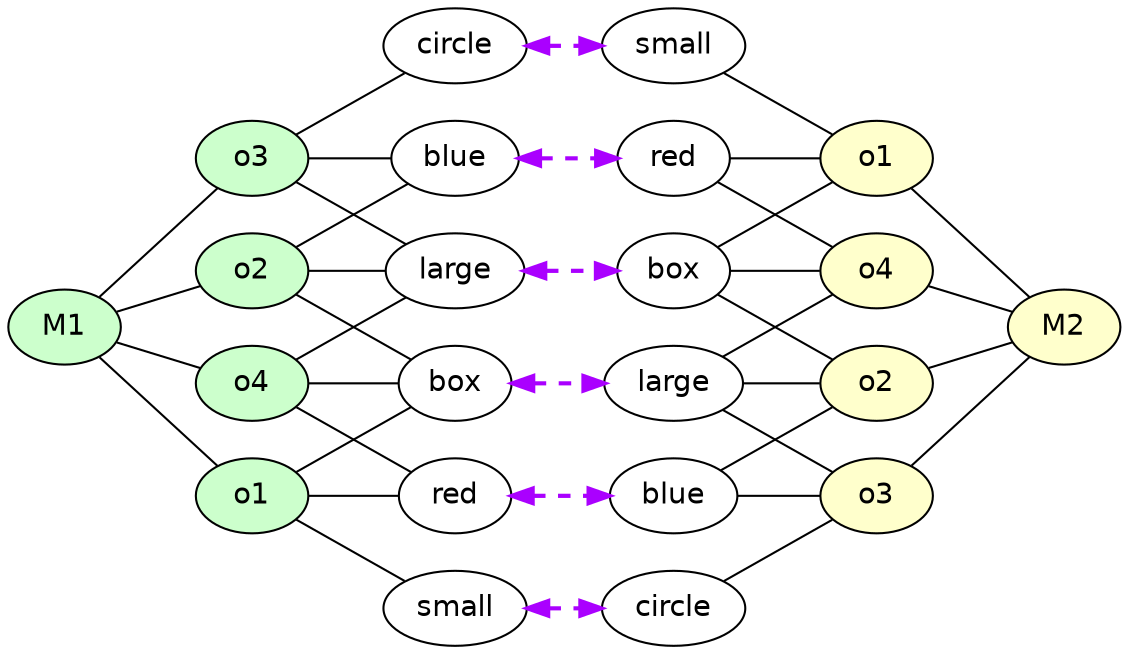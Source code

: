 strict digraph G {
	graph [bb="0,0,523.39,306",
		rankdir=LR
	];
	node [label="\N"];
	M1	 [fillcolor="#CCFFCC",
		fontname=Helvetica,
		height=0.5,
		pos="27,153",
		shape=oval,
		style=filled,
		width=0.75];
	o1_1	 [fillcolor="#CCFFCC",
		fontname=Helvetica,
		height=0.5,
		label=o1,
		pos="117,72",
		shape=oval,
		style=filled,
		width=0.75];
	M1 -> o1_1	 [constraint=true,
		dir=none,
		penwidth=1,
		pos="43.09,138.52 59.371,123.87 84.406,101.33 100.75,86.629"];
	o2_1	 [fillcolor="#CCFFCC",
		fontname=Helvetica,
		height=0.5,
		label=o2,
		pos="117,180",
		shape=oval,
		style=filled,
		width=0.75];
	M1 -> o2_1	 [constraint=true,
		dir=none,
		penwidth=1,
		pos="52.07,160.52 64.657,164.3 79.851,168.86 92.375,172.61"];
	o3_1	 [fillcolor="#CCFFCC",
		fontname=Helvetica,
		height=0.5,
		label=o3,
		pos="117,234",
		shape=oval,
		style=filled,
		width=0.75];
	M1 -> o3_1	 [constraint=true,
		dir=none,
		penwidth=1,
		pos="43.09,167.48 59.371,182.13 84.406,204.67 100.75,219.37"];
	o4_1	 [fillcolor="#CCFFCC",
		fontname=Helvetica,
		height=0.5,
		label=o4,
		pos="117,126",
		shape=oval,
		style=filled,
		width=0.75];
	M1 -> o4_1	 [constraint=true,
		dir=none,
		penwidth=1,
		pos="52.07,145.48 64.657,141.7 79.851,137.14 92.375,133.39"];
	M2	 [fillcolor="#FFFFCC",
		fontname=Helvetica,
		height=0.5,
		pos="496.39,153",
		shape=oval,
		style=filled,
		width=0.75];
	red_1	 [fontname=Helvetica,
		height=0.5,
		label=red,
		pos="211.85,72",
		shape=oval,
		width=0.75];
	o1_1 -> red_1	 [constraint=true,
		dir=none,
		pos="144.18,72 156.88,72 171.96,72 184.66,72"];
	box_1	 [fontname=Helvetica,
		height=0.5,
		label=box,
		pos="211.85,126",
		shape=oval,
		width=0.75];
	o1_1 -> box_1	 [constraint=true,
		dir=none,
		pos="137.58,83.717 153.49,92.775 175.41,105.25 191.31,114.31"];
	small_1	 [fontname=Helvetica,
		height=0.5,
		label=small,
		pos="211.85,18",
		shape=oval,
		width=0.88464];
	o1_1 -> small_1	 [constraint=true,
		dir=none,
		pos="137.58,60.283 152.84,51.597 173.62,39.766 189.32,30.827"];
	blue_2	 [fontname=Helvetica,
		height=0.5,
		label=blue,
		pos="311.54,72",
		shape=oval,
		width=0.77632];
	red_1 -> blue_2	 [color="#AA00FF",
		constraint=true,
		dir=both,
		penwidth=2,
		pos="s,239.09,72 e,283.29,72 249.14,72 257,72 265.31,72 273.21,72",
		style=dashed];
	o1_2	 [fillcolor="#FFFFCC",
		fontname=Helvetica,
		height=0.5,
		label=o1,
		pos="406.39,234",
		shape=oval,
		style=filled,
		width=0.75];
	o1_2 -> M2	 [constraint=true,
		dir=none,
		penwidth=1,
		pos="422.48,219.52 438.76,204.87 463.8,182.33 480.13,167.63"];
	red_2	 [fontname=Helvetica,
		height=0.5,
		label=red,
		pos="311.54,234",
		shape=oval,
		width=0.75];
	red_2 -> o1_2	 [constraint=true,
		dir=none,
		pos="338.72,234 351.42,234 366.51,234 379.21,234"];
	o4_2	 [fillcolor="#FFFFCC",
		fontname=Helvetica,
		height=0.5,
		label=o4,
		pos="406.39,180",
		shape=oval,
		style=filled,
		width=0.75];
	red_2 -> o4_2	 [constraint=true,
		dir=none,
		pos="332.12,222.28 348.03,213.23 369.95,200.75 385.85,191.69"];
	large_2	 [fontname=Helvetica,
		height=0.5,
		label=large,
		pos="311.54,126",
		shape=oval,
		width=0.86659];
	box_1 -> large_2	 [color="#AA00FF",
		constraint=true,
		dir=both,
		penwidth=2,
		pos="s,239.09,126 e,280.1,126 249.32,126 255.97,126 262.94,126 269.71,126",
		style=dashed];
	box_2	 [fontname=Helvetica,
		height=0.5,
		label=box,
		pos="311.54,180",
		shape=oval,
		width=0.75];
	box_2 -> o1_2	 [constraint=true,
		dir=none,
		pos="332.12,191.72 348.03,200.77 369.95,213.25 385.85,222.31"];
	o2_2	 [fillcolor="#FFFFCC",
		fontname=Helvetica,
		height=0.5,
		label=o2,
		pos="406.39,126",
		shape=oval,
		style=filled,
		width=0.75];
	box_2 -> o2_2	 [constraint=true,
		dir=none,
		pos="332.12,168.28 348.03,159.23 369.95,146.75 385.85,137.69"];
	box_2 -> o4_2	 [constraint=true,
		dir=none,
		pos="338.72,180 351.42,180 366.51,180 379.21,180"];
	circle_2	 [fontname=Helvetica,
		height=0.5,
		label=circle,
		pos="311.54,18",
		shape=oval,
		width=0.88464];
	small_1 -> circle_2	 [color="#AA00FF",
		constraint=true,
		dir=both,
		penwidth=2,
		pos="s,243.94,18 e,279.51,18 254.1,18 259.15,18 264.31,18 269.36,18",
		style=dashed];
	small_2	 [fontname=Helvetica,
		height=0.5,
		label=small,
		pos="311.54,288",
		shape=oval,
		width=0.88464];
	small_2 -> o1_2	 [constraint=true,
		dir=none,
		pos="334.02,275.2 349.69,266.28 370.43,254.47 385.69,245.78"];
	o2_1 -> box_1	 [constraint=true,
		dir=none,
		pos="137.58,168.28 153.49,159.23 175.41,146.75 191.31,137.69"];
	blue_1	 [fontname=Helvetica,
		height=0.5,
		label=blue,
		pos="211.85,234",
		shape=oval,
		width=0.77632];
	o2_1 -> blue_1	 [constraint=true,
		dir=none,
		pos="137.58,191.72 153.27,200.65 174.81,212.91 190.65,221.93"];
	large_1	 [fontname=Helvetica,
		height=0.5,
		label=large,
		pos="211.85,180",
		shape=oval,
		width=0.86659];
	o2_1 -> large_1	 [constraint=true,
		dir=none,
		pos="144.18,180 155.46,180 168.61,180 180.31,180"];
	blue_1 -> red_2	 [color="#AA00FF",
		constraint=true,
		dir=both,
		penwidth=2,
		pos="s,239.88,234 e,284.4,234 250.07,234 258.03,234 266.41,234 274.33,234",
		style=dashed];
	o2_2 -> M2	 [constraint=true,
		dir=none,
		penwidth=1,
		pos="431.46,133.52 444.05,137.3 459.24,141.86 471.76,145.61"];
	blue_2 -> o2_2	 [constraint=true,
		dir=none,
		pos="332.59,83.984 348.42,92.995 369.99,105.28 385.72,114.23"];
	o3_2	 [fillcolor="#FFFFCC",
		fontname=Helvetica,
		height=0.5,
		label=o3,
		pos="406.39,72",
		shape=oval,
		style=filled,
		width=0.75];
	blue_2 -> o3_2	 [constraint=true,
		dir=none,
		pos="339.74,72 352.19,72 366.77,72 379.11,72"];
	large_1 -> box_2	 [color="#AA00FF",
		constraint=true,
		dir=both,
		penwidth=2,
		pos="s,243.12,180 e,284.42,180 253.37,180 260.25,180 267.35,180 274.12,180",
		style=dashed];
	large_2 -> o2_2	 [constraint=true,
		dir=none,
		pos="342.86,126 354.62,126 367.89,126 379.24,126"];
	large_2 -> o3_2	 [constraint=true,
		dir=none,
		pos="334.02,113.2 349.69,104.28 370.43,92.472 385.69,83.783"];
	large_2 -> o4_2	 [constraint=true,
		dir=none,
		pos="334.02,138.8 349.69,147.72 370.43,159.53 385.69,168.22"];
	o3_1 -> blue_1	 [constraint=true,
		dir=none,
		pos="144.18,234 156.55,234 171.18,234 183.67,234"];
	o3_1 -> large_1	 [constraint=true,
		dir=none,
		pos="137.58,222.28 152.84,213.6 173.62,201.77 189.32,192.83"];
	circle_1	 [fontname=Helvetica,
		height=0.5,
		label=circle,
		pos="211.85,288",
		shape=oval,
		width=0.88464];
	o3_1 -> circle_1	 [constraint=true,
		dir=none,
		pos="137.58,245.72 152.84,254.4 173.62,266.23 189.32,275.17"];
	o3_2 -> M2	 [constraint=true,
		dir=none,
		penwidth=1,
		pos="422.48,86.481 438.76,101.13 463.8,123.67 480.13,138.37"];
	circle_1 -> small_2	 [color="#AA00FF",
		constraint=true,
		dir=both,
		penwidth=2,
		pos="s,243.94,288 e,279.51,288 254.1,288 259.15,288 264.31,288 269.36,288",
		style=dashed];
	circle_2 -> o3_2	 [constraint=true,
		dir=none,
		pos="334.02,30.797 349.69,39.717 370.43,51.528 385.69,60.217"];
	o4_1 -> red_1	 [constraint=true,
		dir=none,
		pos="137.58,114.28 153.49,105.23 175.41,92.746 191.31,83.694"];
	o4_1 -> box_1	 [constraint=true,
		dir=none,
		pos="144.18,126 156.88,126 171.96,126 184.66,126"];
	o4_1 -> large_1	 [constraint=true,
		dir=none,
		pos="137.58,137.72 152.84,146.4 173.62,158.23 189.32,167.17"];
	o4_2 -> M2	 [constraint=true,
		dir=none,
		penwidth=1,
		pos="431.46,172.48 444.05,168.7 459.24,164.14 471.76,160.39"];
}
